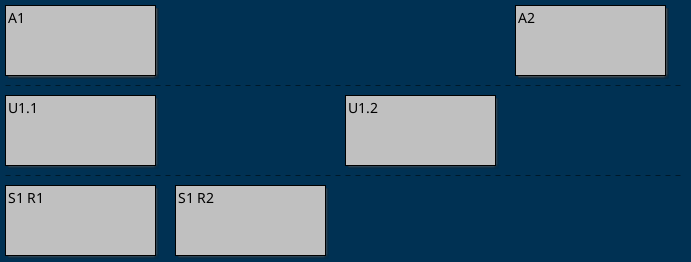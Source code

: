 ' Do not edit
' Theme Gallery
' autogenerated by script
'
@startboard
!theme blueprint
A1
+U1.1
++S1 R1
++S1 R2 
+U1.2
A2
@endboard
